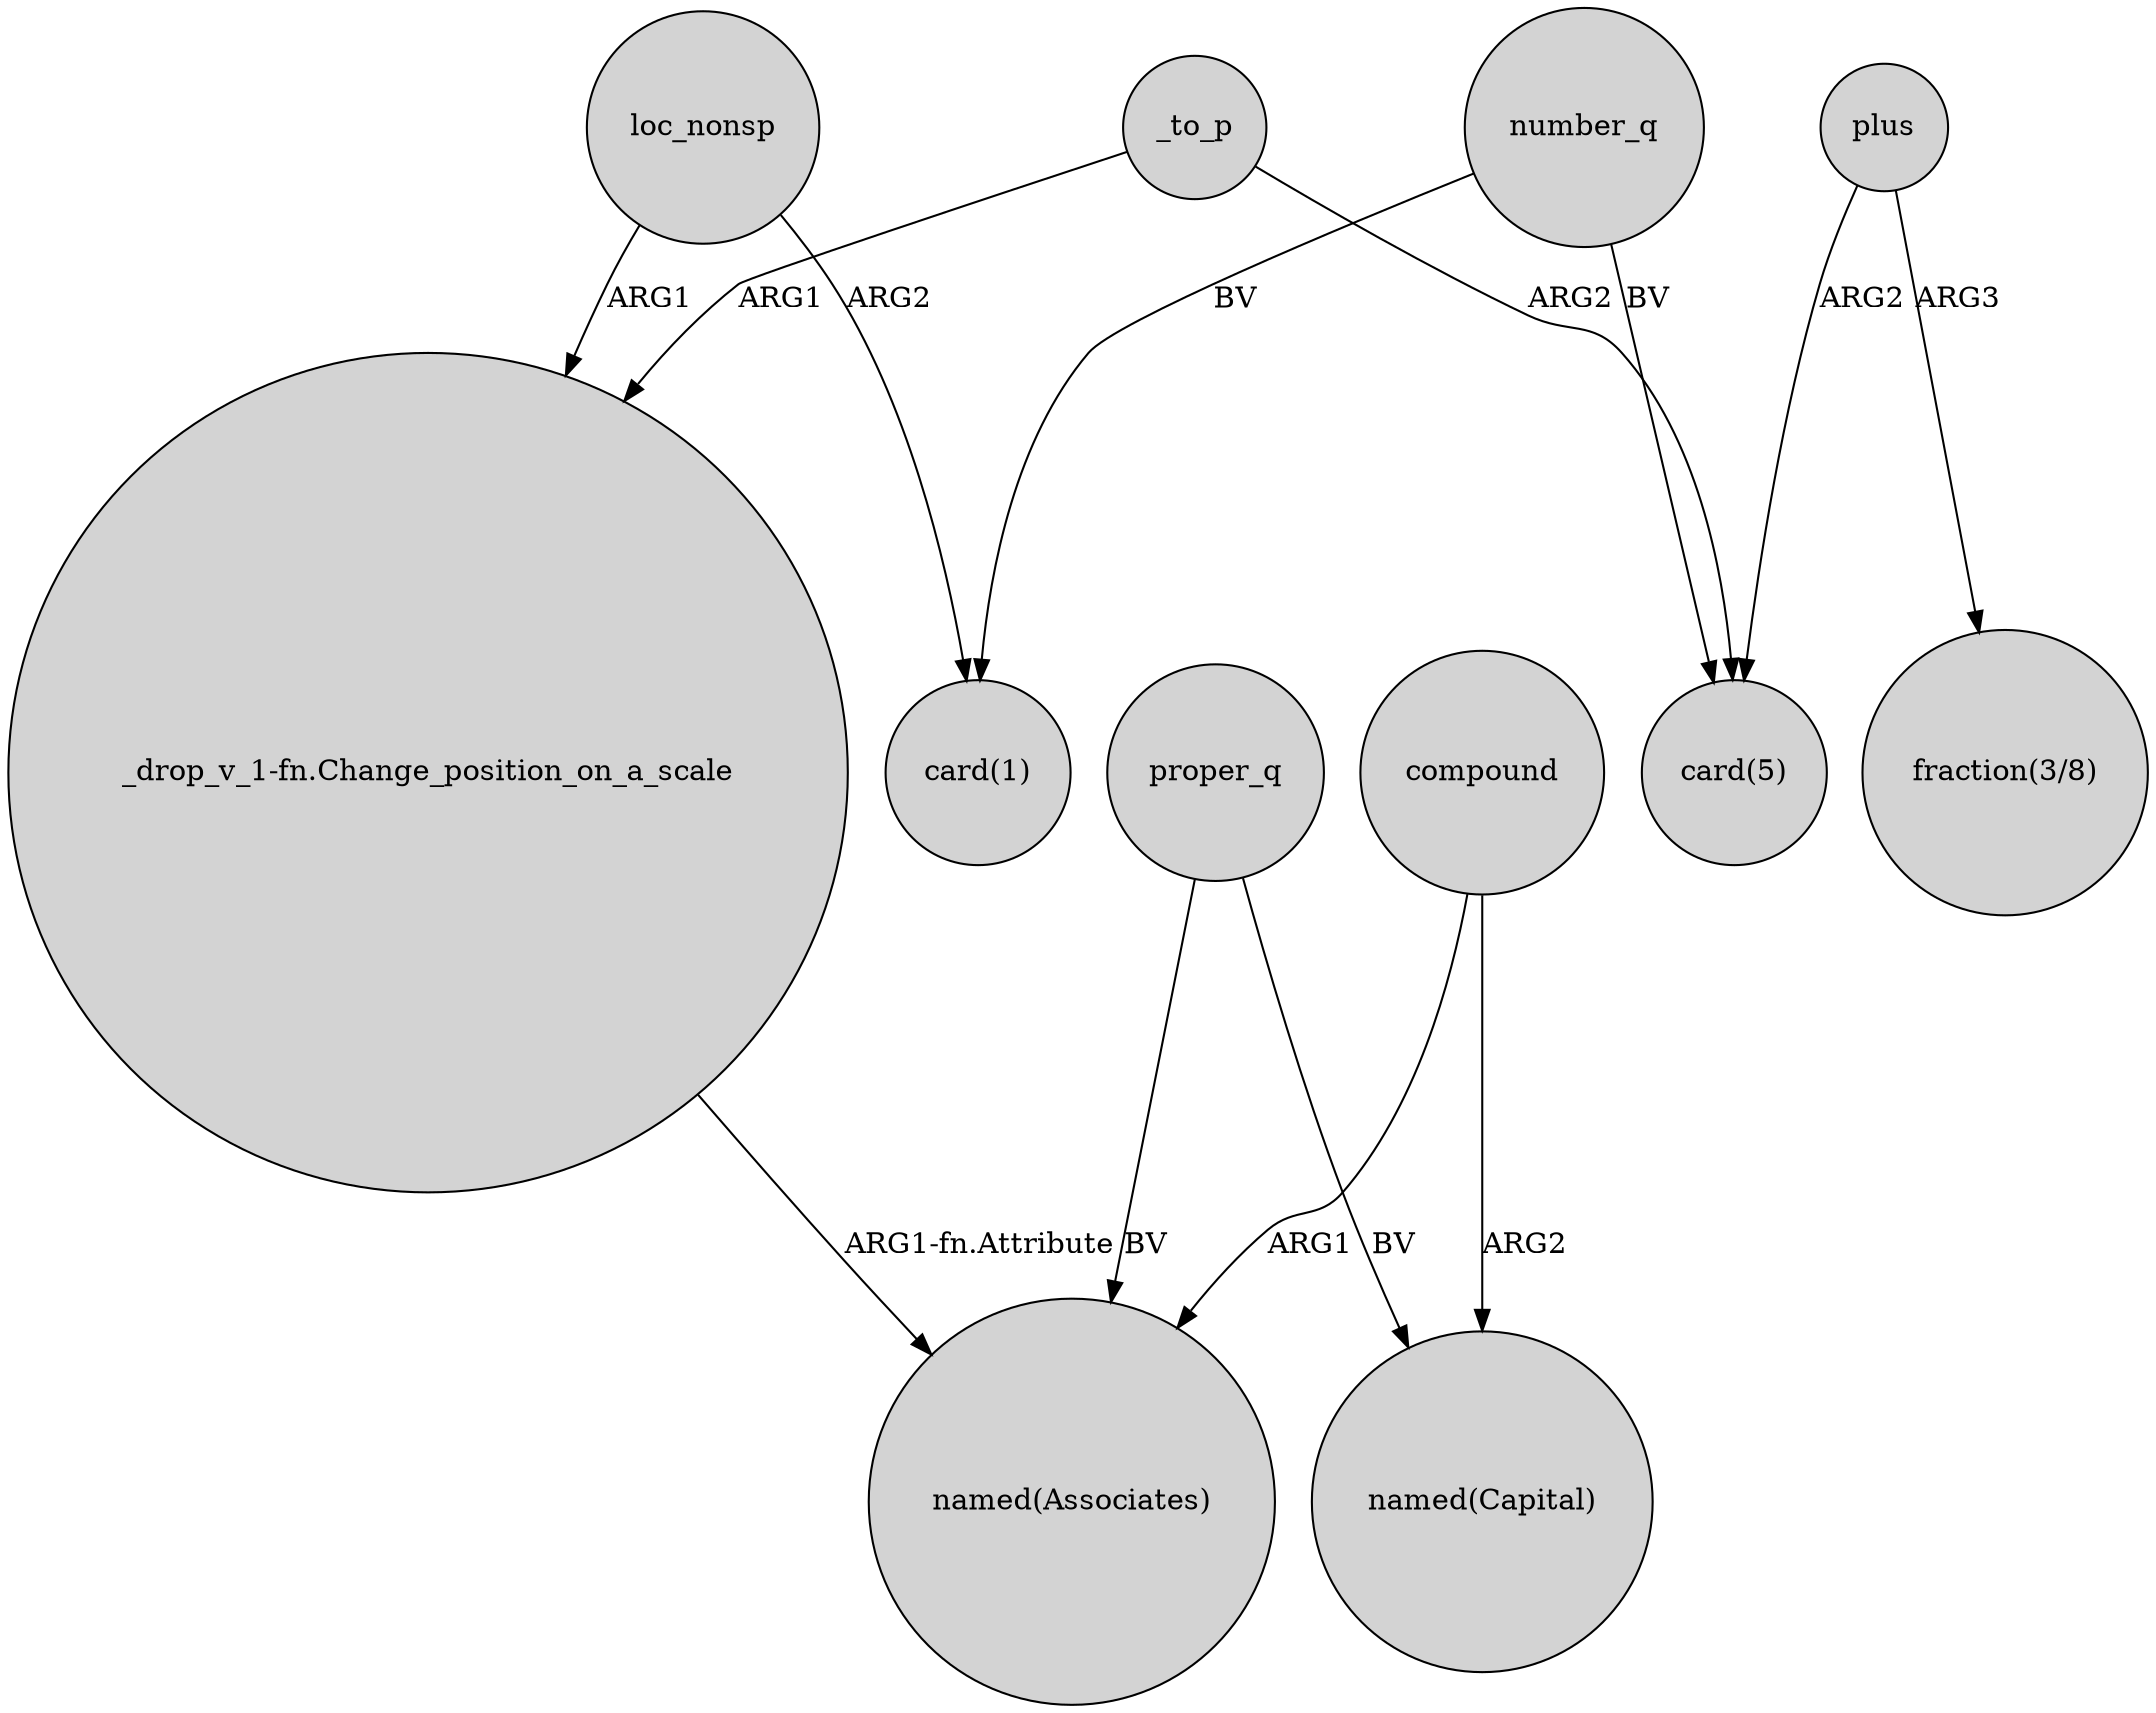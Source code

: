 digraph {
	node [shape=circle style=filled]
	number_q -> "card(5)" [label=BV]
	_to_p -> "_drop_v_1-fn.Change_position_on_a_scale" [label=ARG1]
	plus -> "card(5)" [label=ARG2]
	compound -> "named(Associates)" [label=ARG1]
	_to_p -> "card(5)" [label=ARG2]
	loc_nonsp -> "card(1)" [label=ARG2]
	plus -> "fraction(3/8)" [label=ARG3]
	"_drop_v_1-fn.Change_position_on_a_scale" -> "named(Associates)" [label="ARG1-fn.Attribute"]
	loc_nonsp -> "_drop_v_1-fn.Change_position_on_a_scale" [label=ARG1]
	number_q -> "card(1)" [label=BV]
	compound -> "named(Capital)" [label=ARG2]
	proper_q -> "named(Capital)" [label=BV]
	proper_q -> "named(Associates)" [label=BV]
}
